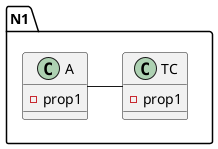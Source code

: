 {
  "sha1": "pxybszsuzvmn6wj9ucs1ed07uijb2zx",
  "insertion": {
    "when": "2024-06-04T17:28:41.855Z",
    "url": "https://github.com/plantuml/plantuml/issues/1255",
    "user": "plantuml@gmail.com"
  }
}
@startuml
namespace N1 {
  class A {
    - prop1
  }
  together {
    class TC {
      - prop1
    }
    TC - A
  }
}
@enduml
